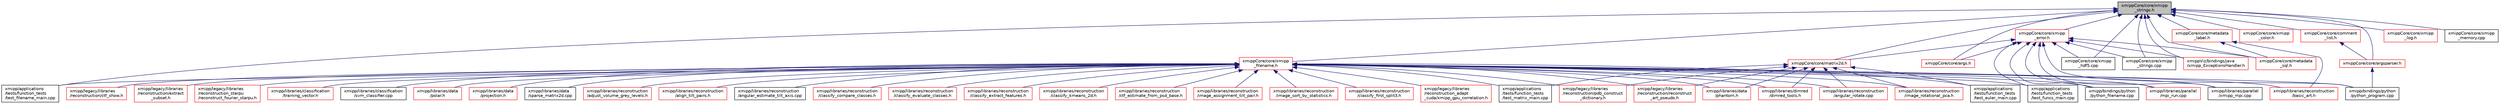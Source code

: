 digraph "xmippCore/core/xmipp_strings.h"
{
  edge [fontname="Helvetica",fontsize="10",labelfontname="Helvetica",labelfontsize="10"];
  node [fontname="Helvetica",fontsize="10",shape=record];
  Node4 [label="xmippCore/core/xmipp\l_strings.h",height=0.2,width=0.4,color="black", fillcolor="grey75", style="filled", fontcolor="black"];
  Node4 -> Node5 [dir="back",color="midnightblue",fontsize="10",style="solid",fontname="Helvetica"];
  Node5 [label="xmipp/applications\l/tests/function_tests\l/test_filename_main.cpp",height=0.2,width=0.4,color="black", fillcolor="white", style="filled",URL="$test__filename__main_8cpp.html"];
  Node4 -> Node6 [dir="back",color="midnightblue",fontsize="10",style="solid",fontname="Helvetica"];
  Node6 [label="xmippCore/core/xmipp\l_filename.h",height=0.2,width=0.4,color="red", fillcolor="white", style="filled",URL="$xmipp__filename_8h.html"];
  Node6 -> Node7 [dir="back",color="midnightblue",fontsize="10",style="solid",fontname="Helvetica"];
  Node7 [label="xmipp/libraries/reconstruction\l/classify_first_split3.h",height=0.2,width=0.4,color="red", fillcolor="white", style="filled",URL="$classify__first__split3_8h.html"];
  Node6 -> Node10 [dir="back",color="midnightblue",fontsize="10",style="solid",fontname="Helvetica"];
  Node10 [label="xmipp/applications\l/tests/function_tests\l/test_euler_main.cpp",height=0.2,width=0.4,color="black", fillcolor="white", style="filled",URL="$test__euler__main_8cpp.html"];
  Node6 -> Node5 [dir="back",color="midnightblue",fontsize="10",style="solid",fontname="Helvetica"];
  Node6 -> Node11 [dir="back",color="midnightblue",fontsize="10",style="solid",fontname="Helvetica"];
  Node11 [label="xmipp/applications\l/tests/function_tests\l/test_funcs_main.cpp",height=0.2,width=0.4,color="black", fillcolor="white", style="filled",URL="$test__funcs__main_8cpp.html"];
  Node6 -> Node12 [dir="back",color="midnightblue",fontsize="10",style="solid",fontname="Helvetica"];
  Node12 [label="xmipp/applications\l/tests/function_tests\l/test_matrix_main.cpp",height=0.2,width=0.4,color="black", fillcolor="white", style="filled",URL="$test__matrix__main_8cpp.html"];
  Node6 -> Node13 [dir="back",color="midnightblue",fontsize="10",style="solid",fontname="Helvetica"];
  Node13 [label="xmipp/bindings/python\l/python_filename.cpp",height=0.2,width=0.4,color="black", fillcolor="white", style="filled",URL="$python__filename_8cpp.html"];
  Node6 -> Node14 [dir="back",color="midnightblue",fontsize="10",style="solid",fontname="Helvetica"];
  Node14 [label="xmipp/bindings/python\l/python_program.cpp",height=0.2,width=0.4,color="black", fillcolor="white", style="filled",URL="$python__program_8cpp.html"];
  Node6 -> Node15 [dir="back",color="midnightblue",fontsize="10",style="solid",fontname="Helvetica"];
  Node15 [label="xmipp/legacy/libraries\l/reconstruction_adapt\l_cuda/xmipp_gpu_correlation.h",height=0.2,width=0.4,color="red", fillcolor="white", style="filled",URL="$xmipp__gpu__correlation_8h.html"];
  Node6 -> Node18 [dir="back",color="midnightblue",fontsize="10",style="solid",fontname="Helvetica"];
  Node18 [label="xmipp/legacy/libraries\l/reconstruction/ctf_show.h",height=0.2,width=0.4,color="red", fillcolor="white", style="filled",URL="$ctf__show_8h.html"];
  Node6 -> Node21 [dir="back",color="midnightblue",fontsize="10",style="solid",fontname="Helvetica"];
  Node21 [label="xmipp/legacy/libraries\l/reconstruction/extract\l_subset.h",height=0.2,width=0.4,color="red", fillcolor="white", style="filled",URL="$extract__subset_8h.html"];
  Node6 -> Node25 [dir="back",color="midnightblue",fontsize="10",style="solid",fontname="Helvetica"];
  Node25 [label="xmipp/legacy/libraries\l/reconstruction/pdb_construct\l_dictionary.h",height=0.2,width=0.4,color="red", fillcolor="white", style="filled",URL="$pdb__construct__dictionary_8h.html"];
  Node6 -> Node31 [dir="back",color="midnightblue",fontsize="10",style="solid",fontname="Helvetica"];
  Node31 [label="xmipp/legacy/libraries\l/reconstruction/reconstruct\l_art_pseudo.h",height=0.2,width=0.4,color="red", fillcolor="white", style="filled",URL="$reconstruct__art__pseudo_8h.html"];
  Node6 -> Node34 [dir="back",color="midnightblue",fontsize="10",style="solid",fontname="Helvetica"];
  Node34 [label="xmipp/legacy/libraries\l/reconstruction_starpu\l/reconstruct_fourier_starpu.h",height=0.2,width=0.4,color="red", fillcolor="white", style="filled",URL="$reconstruct__fourier__starpu_8h.html"];
  Node6 -> Node40 [dir="back",color="midnightblue",fontsize="10",style="solid",fontname="Helvetica"];
  Node40 [label="xmipp/libraries/classification\l/training_vector.h",height=0.2,width=0.4,color="red", fillcolor="white", style="filled",URL="$training__vector_8h.html"];
  Node6 -> Node74 [dir="back",color="midnightblue",fontsize="10",style="solid",fontname="Helvetica"];
  Node74 [label="xmipp/libraries/classification\l/svm_classifier.cpp",height=0.2,width=0.4,color="black", fillcolor="white", style="filled",URL="$svm__classifier_8cpp.html"];
  Node6 -> Node75 [dir="back",color="midnightblue",fontsize="10",style="solid",fontname="Helvetica"];
  Node75 [label="xmipp/libraries/data\l/phantom.h",height=0.2,width=0.4,color="red", fillcolor="white", style="filled",URL="$phantom_8h.html"];
  Node6 -> Node106 [dir="back",color="midnightblue",fontsize="10",style="solid",fontname="Helvetica"];
  Node106 [label="xmipp/libraries/data\l/polar.h",height=0.2,width=0.4,color="red", fillcolor="white", style="filled",URL="$polar_8h.html"];
  Node6 -> Node360 [dir="back",color="midnightblue",fontsize="10",style="solid",fontname="Helvetica"];
  Node360 [label="xmipp/libraries/data\l/projection.h",height=0.2,width=0.4,color="red", fillcolor="white", style="filled",URL="$projection_8h.html"];
  Node6 -> Node393 [dir="back",color="midnightblue",fontsize="10",style="solid",fontname="Helvetica"];
  Node393 [label="xmipp/libraries/data\l/sparse_matrix2d.cpp",height=0.2,width=0.4,color="black", fillcolor="white", style="filled",URL="$sparse__matrix2d_8cpp.html"];
  Node6 -> Node394 [dir="back",color="midnightblue",fontsize="10",style="solid",fontname="Helvetica"];
  Node394 [label="xmipp/libraries/dimred\l/dimred_tools.h",height=0.2,width=0.4,color="red", fillcolor="white", style="filled",URL="$dimred__tools_8h.html"];
  Node6 -> Node426 [dir="back",color="midnightblue",fontsize="10",style="solid",fontname="Helvetica"];
  Node426 [label="xmipp/libraries/parallel\l/mpi_run.cpp",height=0.2,width=0.4,color="red", fillcolor="white", style="filled",URL="$mpi__run_8cpp.html"];
  Node6 -> Node428 [dir="back",color="midnightblue",fontsize="10",style="solid",fontname="Helvetica"];
  Node428 [label="xmipp/libraries/parallel\l/xmipp_mpi.cpp",height=0.2,width=0.4,color="black", fillcolor="white", style="filled",URL="$xmipp__mpi_8cpp.html"];
  Node6 -> Node429 [dir="back",color="midnightblue",fontsize="10",style="solid",fontname="Helvetica"];
  Node429 [label="xmipp/libraries/reconstruction\l/adjust_volume_grey_levels.h",height=0.2,width=0.4,color="red", fillcolor="white", style="filled",URL="$adjust__volume__grey__levels_8h.html"];
  Node6 -> Node431 [dir="back",color="midnightblue",fontsize="10",style="solid",fontname="Helvetica"];
  Node431 [label="xmipp/libraries/reconstruction\l/align_tilt_pairs.h",height=0.2,width=0.4,color="red", fillcolor="white", style="filled",URL="$align__tilt__pairs_8h.html"];
  Node6 -> Node252 [dir="back",color="midnightblue",fontsize="10",style="solid",fontname="Helvetica"];
  Node252 [label="xmipp/libraries/reconstruction\l/angular_estimate_tilt_axis.cpp",height=0.2,width=0.4,color="black", fillcolor="white", style="filled",URL="$angular__estimate__tilt__axis_8cpp.html"];
  Node6 -> Node433 [dir="back",color="midnightblue",fontsize="10",style="solid",fontname="Helvetica"];
  Node433 [label="xmipp/libraries/reconstruction\l/angular_rotate.cpp",height=0.2,width=0.4,color="red", fillcolor="white", style="filled",URL="$angular__rotate_8cpp.html"];
  Node6 -> Node435 [dir="back",color="midnightblue",fontsize="10",style="solid",fontname="Helvetica"];
  Node435 [label="xmipp/libraries/reconstruction\l/basic_art.h",height=0.2,width=0.4,color="red", fillcolor="white", style="filled",URL="$basic__art_8h.html"];
  Node6 -> Node440 [dir="back",color="midnightblue",fontsize="10",style="solid",fontname="Helvetica"];
  Node440 [label="xmipp/libraries/reconstruction\l/classify_compare_classes.h",height=0.2,width=0.4,color="red", fillcolor="white", style="filled",URL="$classify__compare__classes_8h.html"];
  Node6 -> Node443 [dir="back",color="midnightblue",fontsize="10",style="solid",fontname="Helvetica"];
  Node443 [label="xmipp/libraries/reconstruction\l/classify_evaluate_classes.h",height=0.2,width=0.4,color="red", fillcolor="white", style="filled",URL="$classify__evaluate__classes_8h.html"];
  Node6 -> Node446 [dir="back",color="midnightblue",fontsize="10",style="solid",fontname="Helvetica"];
  Node446 [label="xmipp/libraries/reconstruction\l/classify_extract_features.h",height=0.2,width=0.4,color="red", fillcolor="white", style="filled",URL="$classify__extract__features_8h.html"];
  Node6 -> Node448 [dir="back",color="midnightblue",fontsize="10",style="solid",fontname="Helvetica"];
  Node448 [label="xmipp/libraries/reconstruction\l/classify_kmeans_2d.h",height=0.2,width=0.4,color="red", fillcolor="white", style="filled",URL="$classify__kmeans__2d_8h.html"];
  Node6 -> Node450 [dir="back",color="midnightblue",fontsize="10",style="solid",fontname="Helvetica"];
  Node450 [label="xmipp/libraries/reconstruction\l/ctf_estimate_from_psd_base.h",height=0.2,width=0.4,color="red", fillcolor="white", style="filled",URL="$ctf__estimate__from__psd__base_8h.html"];
  Node6 -> Node466 [dir="back",color="midnightblue",fontsize="10",style="solid",fontname="Helvetica"];
  Node466 [label="xmipp/libraries/reconstruction\l/image_assignment_tilt_pair.h",height=0.2,width=0.4,color="red", fillcolor="white", style="filled",URL="$image__assignment__tilt__pair_8h.html"];
  Node6 -> Node469 [dir="back",color="midnightblue",fontsize="10",style="solid",fontname="Helvetica"];
  Node469 [label="xmipp/libraries/reconstruction\l/image_rotational_pca.h",height=0.2,width=0.4,color="red", fillcolor="white", style="filled",URL="$image__rotational__pca_8h.html"];
  Node6 -> Node472 [dir="back",color="midnightblue",fontsize="10",style="solid",fontname="Helvetica"];
  Node472 [label="xmipp/libraries/reconstruction\l/image_sort_by_statistics.h",height=0.2,width=0.4,color="red", fillcolor="white", style="filled",URL="$image__sort__by__statistics_8h.html"];
  Node4 -> Node931 [dir="back",color="midnightblue",fontsize="10",style="solid",fontname="Helvetica"];
  Node931 [label="xmippCore/core/xmipp\l_error.h",height=0.2,width=0.4,color="red", fillcolor="white", style="filled",URL="$xmipp__error_8h.html"];
  Node931 -> Node11 [dir="back",color="midnightblue",fontsize="10",style="solid",fontname="Helvetica"];
  Node931 -> Node13 [dir="back",color="midnightblue",fontsize="10",style="solid",fontname="Helvetica"];
  Node931 -> Node14 [dir="back",color="midnightblue",fontsize="10",style="solid",fontname="Helvetica"];
  Node931 -> Node426 [dir="back",color="midnightblue",fontsize="10",style="solid",fontname="Helvetica"];
  Node931 -> Node428 [dir="back",color="midnightblue",fontsize="10",style="solid",fontname="Helvetica"];
  Node931 -> Node1054 [dir="back",color="midnightblue",fontsize="10",style="solid",fontname="Helvetica"];
  Node1054 [label="xmippCore/core/metadata\l_sql.h",height=0.2,width=0.4,color="red", fillcolor="white", style="filled",URL="$metadata__sql_8h.html"];
  Node931 -> Node1056 [dir="back",color="midnightblue",fontsize="10",style="solid",fontname="Helvetica"];
  Node1056 [label="xmippCore/core/matrix2d.h",height=0.2,width=0.4,color="red", fillcolor="white", style="filled",URL="$matrix2d_8h.html"];
  Node1056 -> Node10 [dir="back",color="midnightblue",fontsize="10",style="solid",fontname="Helvetica"];
  Node1056 -> Node12 [dir="back",color="midnightblue",fontsize="10",style="solid",fontname="Helvetica"];
  Node1056 -> Node25 [dir="back",color="midnightblue",fontsize="10",style="solid",fontname="Helvetica"];
  Node1056 -> Node31 [dir="back",color="midnightblue",fontsize="10",style="solid",fontname="Helvetica"];
  Node1056 -> Node75 [dir="back",color="midnightblue",fontsize="10",style="solid",fontname="Helvetica"];
  Node1056 -> Node394 [dir="back",color="midnightblue",fontsize="10",style="solid",fontname="Helvetica"];
  Node1056 -> Node433 [dir="back",color="midnightblue",fontsize="10",style="solid",fontname="Helvetica"];
  Node1056 -> Node469 [dir="back",color="midnightblue",fontsize="10",style="solid",fontname="Helvetica"];
  Node931 -> Node1063 [dir="back",color="midnightblue",fontsize="10",style="solid",fontname="Helvetica"];
  Node1063 [label="xmippCore/core/args.h",height=0.2,width=0.4,color="red", fillcolor="white", style="filled",URL="$args_8h.html"];
  Node931 -> Node1048 [dir="back",color="midnightblue",fontsize="10",style="solid",fontname="Helvetica"];
  Node1048 [label="xmippCore/core/xmipp\l_hdf5.cpp",height=0.2,width=0.4,color="black", fillcolor="white", style="filled",URL="$xmipp__hdf5_8cpp.html"];
  Node931 -> Node1073 [dir="back",color="midnightblue",fontsize="10",style="solid",fontname="Helvetica"];
  Node1073 [label="xmippCore/core/xmipp\l_strings.cpp",height=0.2,width=0.4,color="black", fillcolor="white", style="filled",URL="$xmipp__strings_8cpp.html"];
  Node931 -> Node1076 [dir="back",color="midnightblue",fontsize="10",style="solid",fontname="Helvetica"];
  Node1076 [label="xmippViz/bindings/java\l/xmipp_ExceptionsHandler.h",height=0.2,width=0.4,color="red", fillcolor="white", style="filled",URL="$xmipp__ExceptionsHandler_8h.html"];
  Node4 -> Node1078 [dir="back",color="midnightblue",fontsize="10",style="solid",fontname="Helvetica"];
  Node1078 [label="xmippCore/core/metadata\l_label.h",height=0.2,width=0.4,color="red", fillcolor="white", style="filled",URL="$metadata__label_8h.html"];
  Node1078 -> Node435 [dir="back",color="midnightblue",fontsize="10",style="solid",fontname="Helvetica"];
  Node1078 -> Node1054 [dir="back",color="midnightblue",fontsize="10",style="solid",fontname="Helvetica"];
  Node4 -> Node1054 [dir="back",color="midnightblue",fontsize="10",style="solid",fontname="Helvetica"];
  Node4 -> Node1088 [dir="back",color="midnightblue",fontsize="10",style="solid",fontname="Helvetica"];
  Node1088 [label="xmippCore/core/xmipp\l_color.h",height=0.2,width=0.4,color="red", fillcolor="white", style="filled",URL="$xmipp__color_8h.html"];
  Node4 -> Node1056 [dir="back",color="midnightblue",fontsize="10",style="solid",fontname="Helvetica"];
  Node4 -> Node1063 [dir="back",color="midnightblue",fontsize="10",style="solid",fontname="Helvetica"];
  Node4 -> Node1090 [dir="back",color="midnightblue",fontsize="10",style="solid",fontname="Helvetica"];
  Node1090 [label="xmippCore/core/argsparser.h",height=0.2,width=0.4,color="red", fillcolor="white", style="filled",URL="$argsparser_8h.html"];
  Node1090 -> Node14 [dir="back",color="midnightblue",fontsize="10",style="solid",fontname="Helvetica"];
  Node4 -> Node1092 [dir="back",color="midnightblue",fontsize="10",style="solid",fontname="Helvetica"];
  Node1092 [label="xmippCore/core/comment\l_list.h",height=0.2,width=0.4,color="red", fillcolor="white", style="filled",URL="$comment__list_8h.html"];
  Node1092 -> Node1090 [dir="back",color="midnightblue",fontsize="10",style="solid",fontname="Helvetica"];
  Node4 -> Node1048 [dir="back",color="midnightblue",fontsize="10",style="solid",fontname="Helvetica"];
  Node4 -> Node1101 [dir="back",color="midnightblue",fontsize="10",style="solid",fontname="Helvetica"];
  Node1101 [label="xmippCore/core/xmipp\l_log.h",height=0.2,width=0.4,color="red", fillcolor="white", style="filled",URL="$xmipp__log_8h.html"];
  Node4 -> Node1052 [dir="back",color="midnightblue",fontsize="10",style="solid",fontname="Helvetica"];
  Node1052 [label="xmippCore/core/xmipp\l_memory.cpp",height=0.2,width=0.4,color="black", fillcolor="white", style="filled",URL="$xmipp__memory_8cpp.html"];
  Node4 -> Node1073 [dir="back",color="midnightblue",fontsize="10",style="solid",fontname="Helvetica"];
  Node4 -> Node1076 [dir="back",color="midnightblue",fontsize="10",style="solid",fontname="Helvetica"];
}
